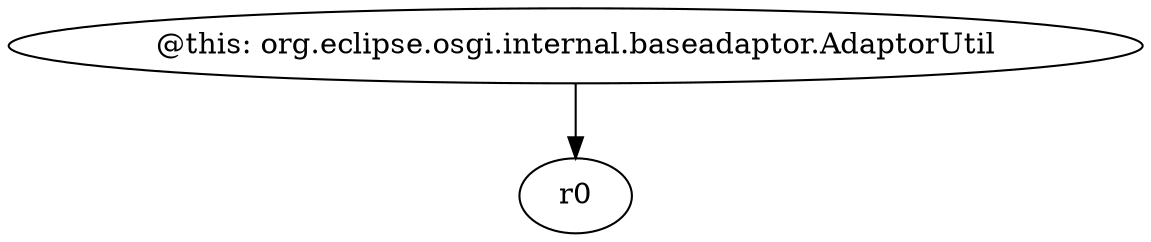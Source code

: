 digraph g {
0[label="@this: org.eclipse.osgi.internal.baseadaptor.AdaptorUtil"]
1[label="r0"]
0->1[label=""]
}